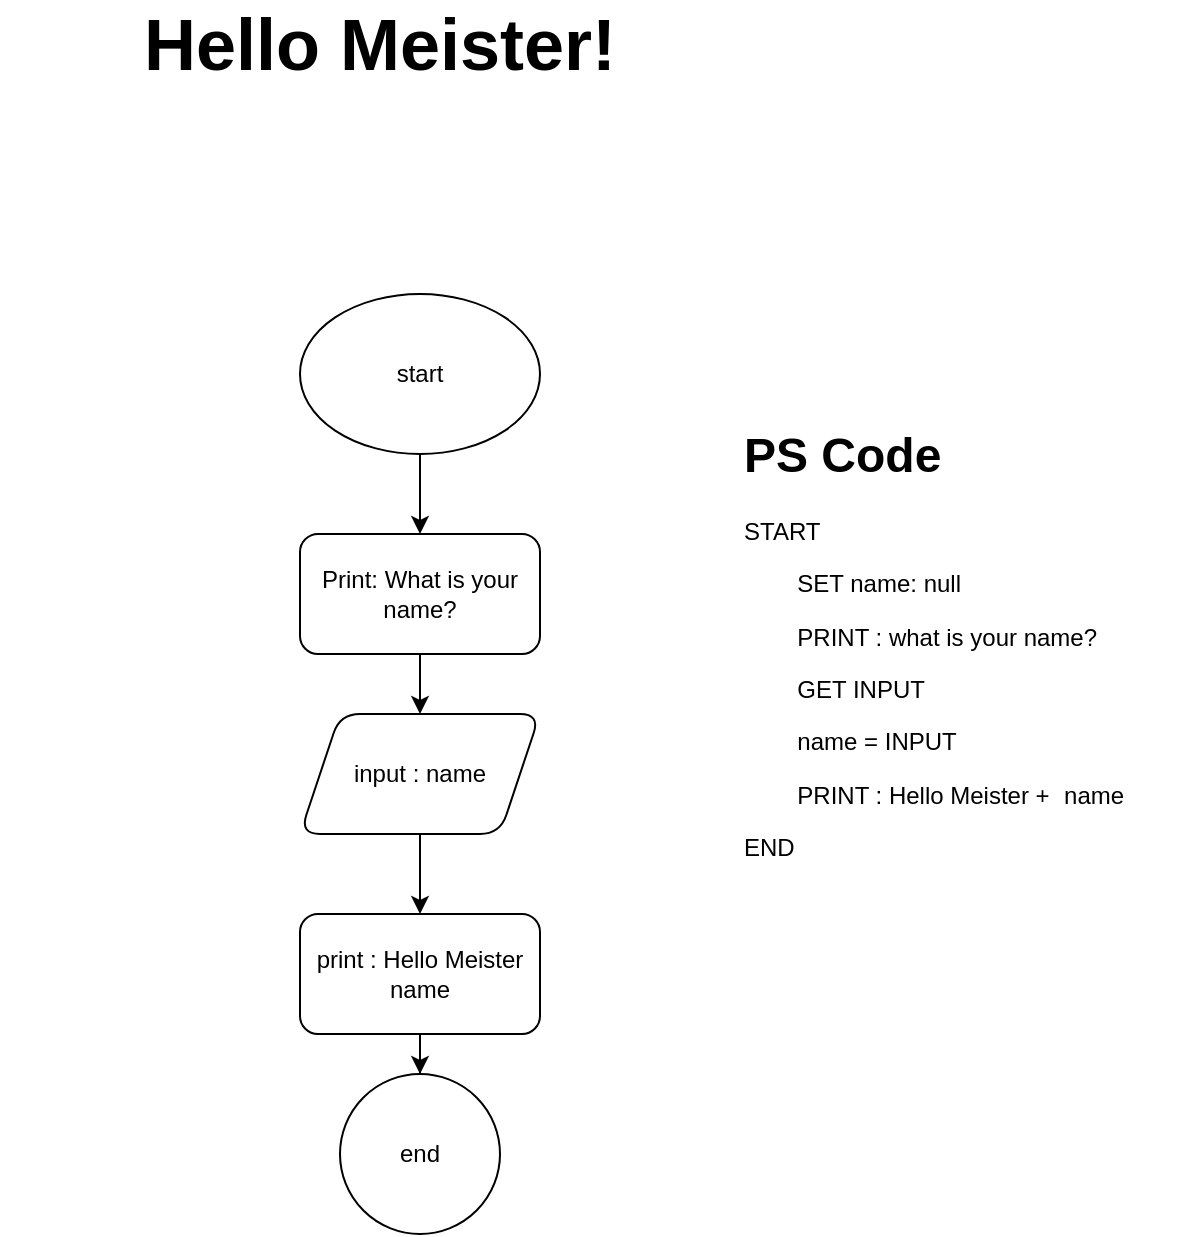 <mxfile version="28.1.2">
  <diagram id="HbzJx50tmoRLq2kqnxUv" name="Seite-1">
    <mxGraphModel dx="576" dy="475" grid="1" gridSize="10" guides="1" tooltips="1" connect="1" arrows="1" fold="1" page="1" pageScale="1" pageWidth="827" pageHeight="1169" math="0" shadow="0">
      <root>
        <mxCell id="0" />
        <mxCell id="1" parent="0" />
        <mxCell id="wUSlcCE9hOFSW_zbZ7NI-1" value="Hello Meister!" style="text;html=1;align=center;verticalAlign=middle;whiteSpace=wrap;rounded=0;fontStyle=1;fontSize=36;" vertex="1" parent="1">
          <mxGeometry x="20" y="20" width="380" height="30" as="geometry" />
        </mxCell>
        <mxCell id="wUSlcCE9hOFSW_zbZ7NI-6" value="" style="edgeStyle=orthogonalEdgeStyle;rounded=0;orthogonalLoop=1;jettySize=auto;html=1;" edge="1" parent="1" source="wUSlcCE9hOFSW_zbZ7NI-2" target="wUSlcCE9hOFSW_zbZ7NI-5">
          <mxGeometry relative="1" as="geometry" />
        </mxCell>
        <mxCell id="wUSlcCE9hOFSW_zbZ7NI-2" value="start" style="ellipse;whiteSpace=wrap;html=1;" vertex="1" parent="1">
          <mxGeometry x="170" y="160" width="120" height="80" as="geometry" />
        </mxCell>
        <mxCell id="wUSlcCE9hOFSW_zbZ7NI-8" value="" style="edgeStyle=orthogonalEdgeStyle;rounded=0;orthogonalLoop=1;jettySize=auto;html=1;" edge="1" parent="1" source="wUSlcCE9hOFSW_zbZ7NI-5" target="wUSlcCE9hOFSW_zbZ7NI-7">
          <mxGeometry relative="1" as="geometry" />
        </mxCell>
        <mxCell id="wUSlcCE9hOFSW_zbZ7NI-5" value="Print: What is your name?" style="rounded=1;whiteSpace=wrap;html=1;" vertex="1" parent="1">
          <mxGeometry x="170" y="280" width="120" height="60" as="geometry" />
        </mxCell>
        <mxCell id="wUSlcCE9hOFSW_zbZ7NI-10" value="" style="edgeStyle=orthogonalEdgeStyle;rounded=0;orthogonalLoop=1;jettySize=auto;html=1;" edge="1" parent="1" source="wUSlcCE9hOFSW_zbZ7NI-7" target="wUSlcCE9hOFSW_zbZ7NI-9">
          <mxGeometry relative="1" as="geometry" />
        </mxCell>
        <mxCell id="wUSlcCE9hOFSW_zbZ7NI-7" value="input : name" style="shape=parallelogram;perimeter=parallelogramPerimeter;whiteSpace=wrap;html=1;fixedSize=1;rounded=1;" vertex="1" parent="1">
          <mxGeometry x="170" y="370" width="120" height="60" as="geometry" />
        </mxCell>
        <mxCell id="wUSlcCE9hOFSW_zbZ7NI-12" value="" style="edgeStyle=orthogonalEdgeStyle;rounded=0;orthogonalLoop=1;jettySize=auto;html=1;" edge="1" parent="1" source="wUSlcCE9hOFSW_zbZ7NI-9" target="wUSlcCE9hOFSW_zbZ7NI-11">
          <mxGeometry relative="1" as="geometry" />
        </mxCell>
        <mxCell id="wUSlcCE9hOFSW_zbZ7NI-9" value="print : Hello Meister name" style="whiteSpace=wrap;html=1;rounded=1;" vertex="1" parent="1">
          <mxGeometry x="170" y="470" width="120" height="60" as="geometry" />
        </mxCell>
        <mxCell id="wUSlcCE9hOFSW_zbZ7NI-11" value="end" style="ellipse;whiteSpace=wrap;html=1;rounded=1;" vertex="1" parent="1">
          <mxGeometry x="190" y="550" width="80" height="80" as="geometry" />
        </mxCell>
        <mxCell id="wUSlcCE9hOFSW_zbZ7NI-13" value="&lt;h1 style=&quot;margin-top: 0px;&quot;&gt;PS Code&lt;/h1&gt;&lt;p&gt;START&lt;/p&gt;&lt;p&gt;&lt;span style=&quot;white-space: pre;&quot;&gt;&#x9;&lt;/span&gt;SET name: null&lt;/p&gt;&lt;p&gt;&lt;span style=&quot;white-space: pre;&quot;&gt;&#x9;&lt;/span&gt;PRINT : what is your name?&lt;br&gt;&lt;/p&gt;&lt;p&gt;&lt;span style=&quot;white-space: pre;&quot;&gt;&#x9;&lt;/span&gt;GET INPUT&lt;br&gt;&lt;/p&gt;&lt;p&gt;&lt;span style=&quot;white-space: pre;&quot;&gt;&#x9;&lt;/span&gt;name = INPUT&lt;br&gt;&lt;/p&gt;&lt;p&gt;&lt;span style=&quot;white-space: pre;&quot;&gt;&#x9;&lt;/span&gt;PRINT : Hello Meister + &lt;span style=&quot;white-space: pre;&quot;&gt;&#x9;&lt;/span&gt;name&lt;br&gt;&lt;/p&gt;&lt;p&gt;END&lt;/p&gt;" style="text;html=1;whiteSpace=wrap;overflow=hidden;rounded=0;" vertex="1" parent="1">
          <mxGeometry x="390" y="220" width="220" height="220" as="geometry" />
        </mxCell>
      </root>
    </mxGraphModel>
  </diagram>
</mxfile>
